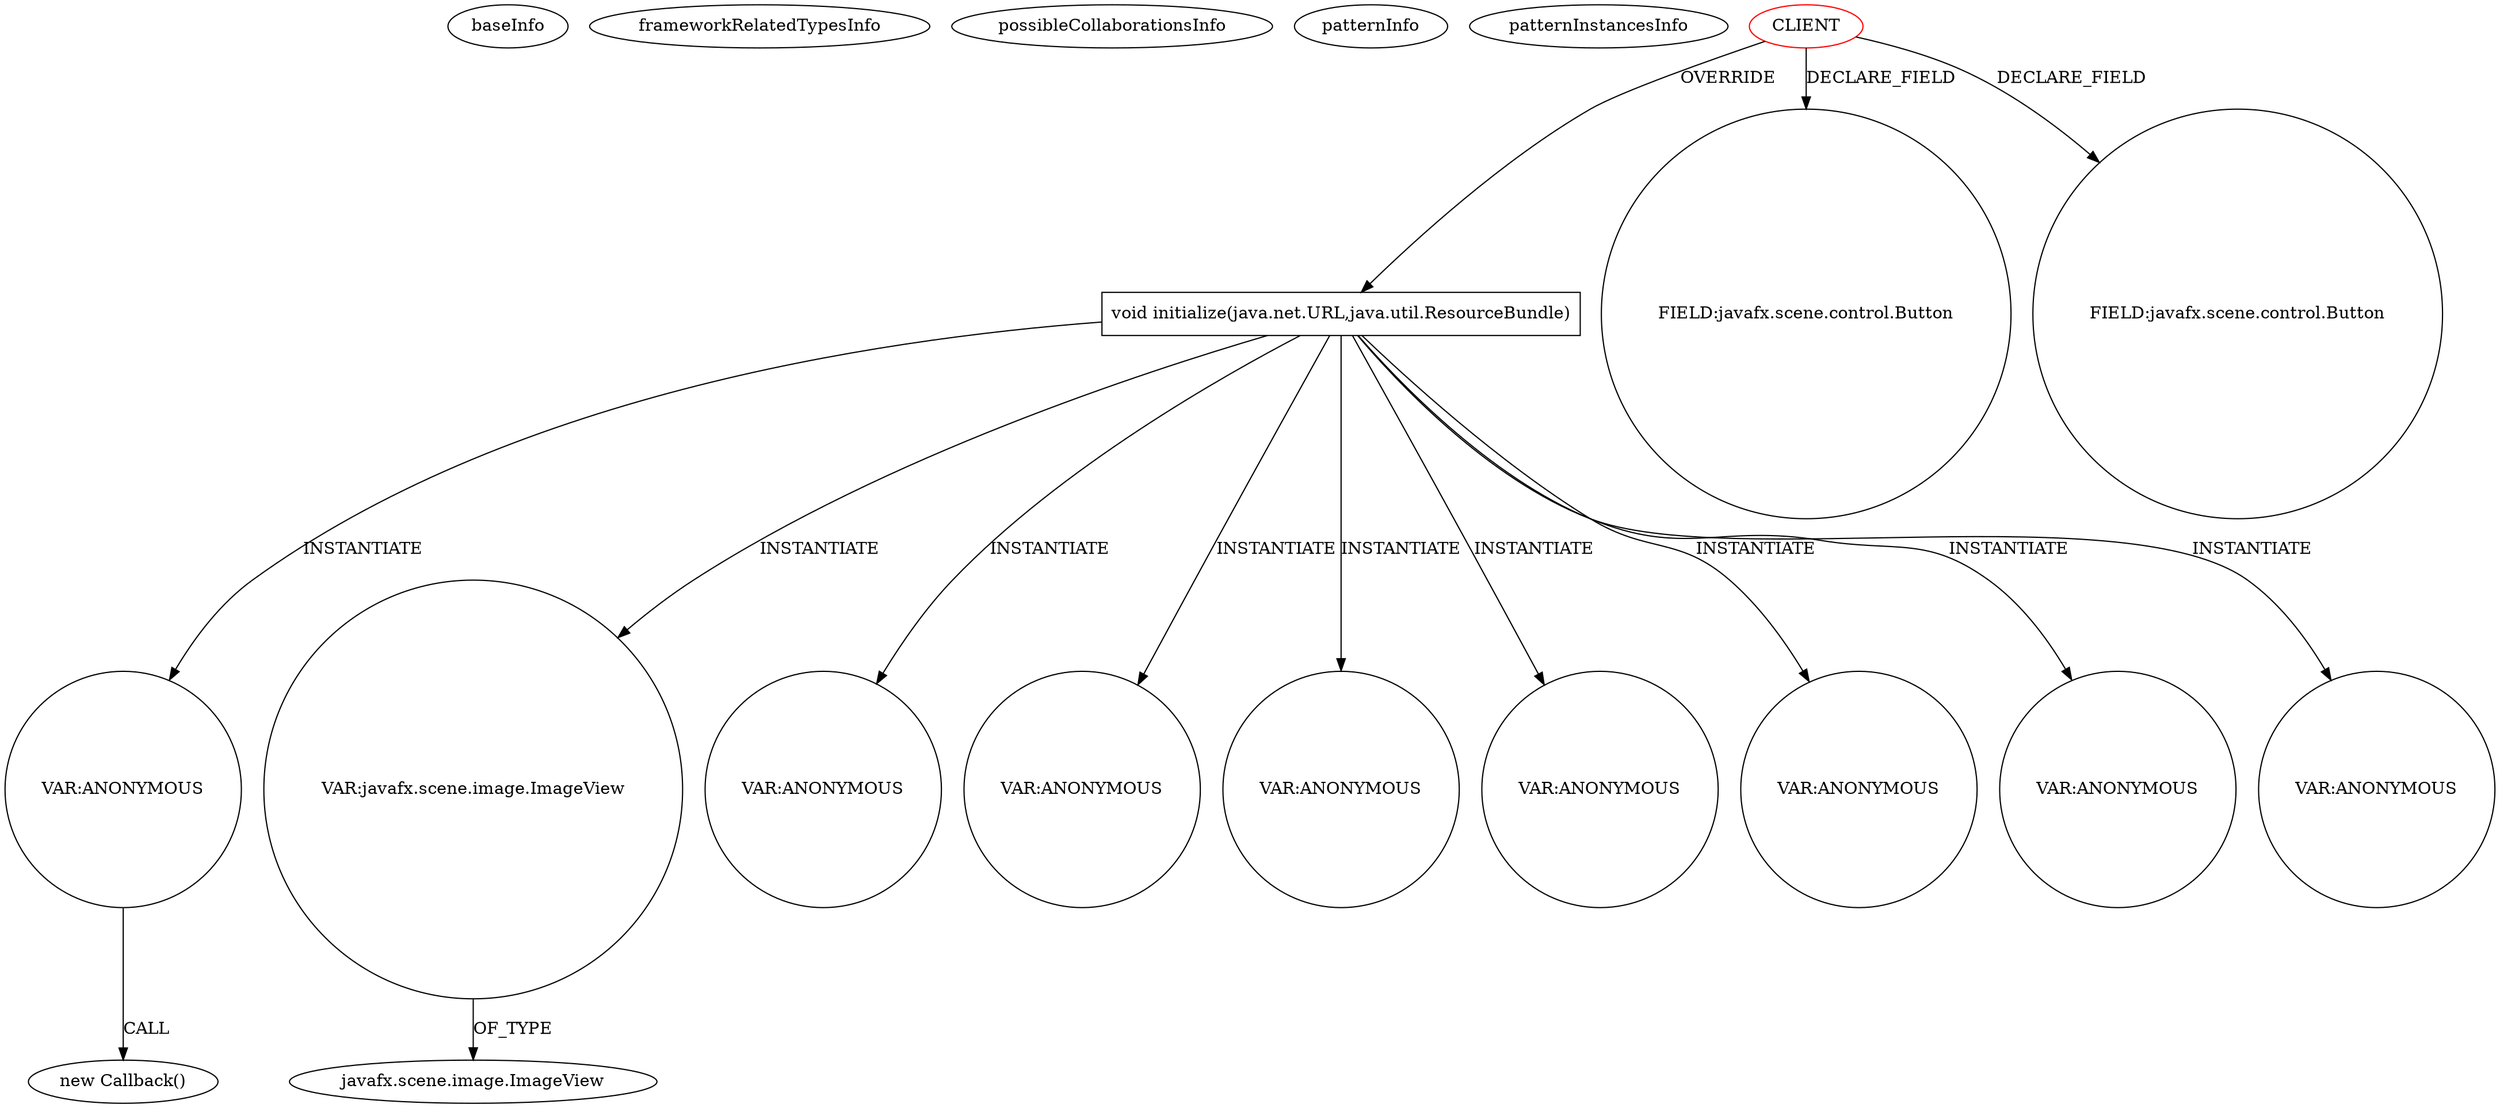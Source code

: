 digraph {
baseInfo[graphId=1512,category="pattern",isAnonymous=false,possibleRelation=false]
frameworkRelatedTypesInfo[]
possibleCollaborationsInfo[]
patternInfo[frequency=2.0,patternRootClient=0]
patternInstancesInfo[0="geyrix57-Proyecto_1_Bases~/geyrix57-Proyecto_1_Bases/Proyecto_1_Bases-master/src/Control/ControlLog.java~ControlLog~2710",1="hock323-eventManager~/hock323-eventManager/EventManager-master/src/eventManager/controller/pokerTournament/TournamentController.java~TournamentController~3009"]
294[label="new Callback()",vertexType="CONSTRUCTOR_CALL",isFrameworkType=false]
295[label="VAR:ANONYMOUS",vertexType="VARIABLE_EXPRESION",isFrameworkType=false,shape=circle]
40[label="void initialize(java.net.URL,java.util.ResourceBundle)",vertexType="OVERRIDING_METHOD_DECLARATION",isFrameworkType=false,shape=box]
0[label="CLIENT",vertexType="ROOT_CLIENT_CLASS_DECLARATION",isFrameworkType=false,color=red]
30[label="FIELD:javafx.scene.control.Button",vertexType="FIELD_DECLARATION",isFrameworkType=false,shape=circle]
20[label="FIELD:javafx.scene.control.Button",vertexType="FIELD_DECLARATION",isFrameworkType=false,shape=circle]
112[label="VAR:javafx.scene.image.ImageView",vertexType="VARIABLE_EXPRESION",isFrameworkType=false,shape=circle]
27[label="javafx.scene.image.ImageView",vertexType="FRAMEWORK_CLASS_TYPE",isFrameworkType=false]
54[label="VAR:ANONYMOUS",vertexType="VARIABLE_EXPRESION",isFrameworkType=false,shape=circle]
299[label="VAR:ANONYMOUS",vertexType="VARIABLE_EXPRESION",isFrameworkType=false,shape=circle]
172[label="VAR:ANONYMOUS",vertexType="VARIABLE_EXPRESION",isFrameworkType=false,shape=circle]
230[label="VAR:ANONYMOUS",vertexType="VARIABLE_EXPRESION",isFrameworkType=false,shape=circle]
176[label="VAR:ANONYMOUS",vertexType="VARIABLE_EXPRESION",isFrameworkType=false,shape=circle]
96[label="VAR:ANONYMOUS",vertexType="VARIABLE_EXPRESION",isFrameworkType=false,shape=circle]
226[label="VAR:ANONYMOUS",vertexType="VARIABLE_EXPRESION",isFrameworkType=false,shape=circle]
40->172[label="INSTANTIATE"]
40->226[label="INSTANTIATE"]
40->295[label="INSTANTIATE"]
40->112[label="INSTANTIATE"]
40->230[label="INSTANTIATE"]
295->294[label="CALL"]
0->40[label="OVERRIDE"]
40->54[label="INSTANTIATE"]
40->96[label="INSTANTIATE"]
40->176[label="INSTANTIATE"]
0->20[label="DECLARE_FIELD"]
112->27[label="OF_TYPE"]
40->299[label="INSTANTIATE"]
0->30[label="DECLARE_FIELD"]
}
